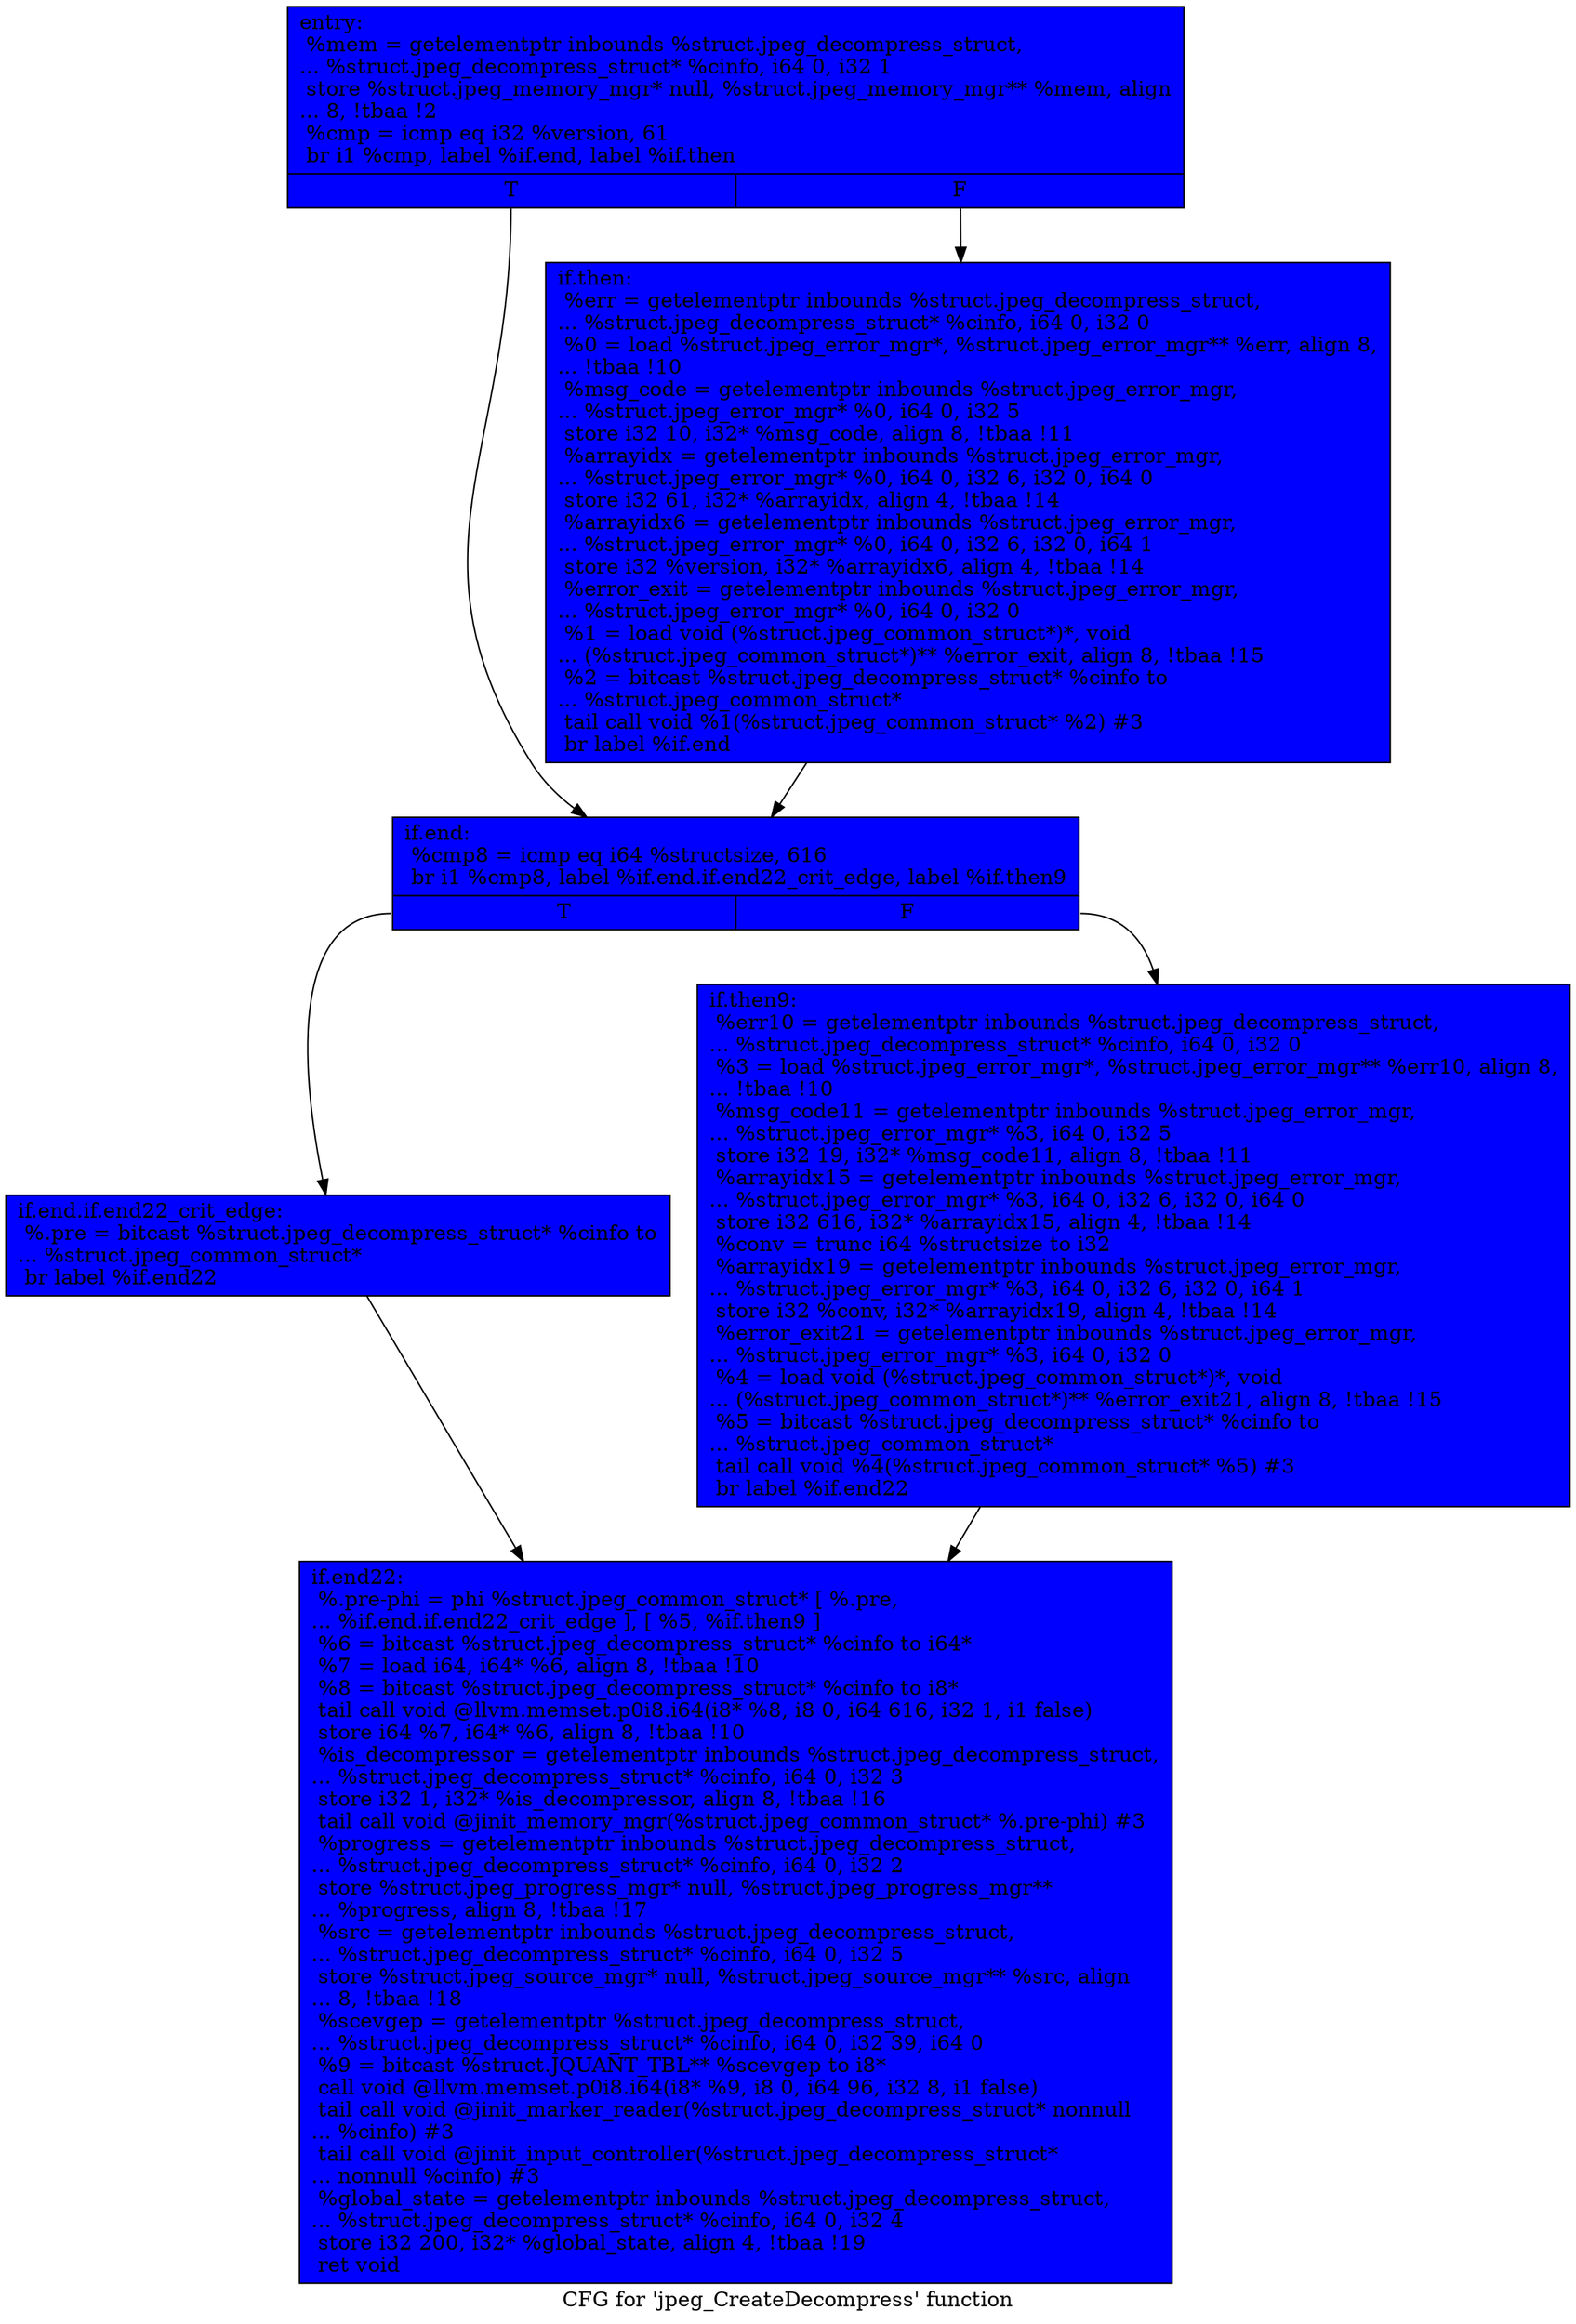 digraph "CFG for 'jpeg_CreateDecompress' function" {
	label="CFG for 'jpeg_CreateDecompress' function";

	Node0x51425b0 [shape=record, style = filled, fillcolor = blue, label="{entry:\l  %mem = getelementptr inbounds %struct.jpeg_decompress_struct,\l... %struct.jpeg_decompress_struct* %cinfo, i64 0, i32 1\l  store %struct.jpeg_memory_mgr* null, %struct.jpeg_memory_mgr** %mem, align\l... 8, !tbaa !2\l  %cmp = icmp eq i32 %version, 61\l  br i1 %cmp, label %if.end, label %if.then\l|{<s0>T|<s1>F}}"];
	Node0x51425b0:s0 -> Node0x51443e0;
	Node0x51425b0:s1 -> Node0x51444b0;
	Node0x51444b0 [shape=record, style = filled, fillcolor = blue, label="{if.then:                                          \l  %err = getelementptr inbounds %struct.jpeg_decompress_struct,\l... %struct.jpeg_decompress_struct* %cinfo, i64 0, i32 0\l  %0 = load %struct.jpeg_error_mgr*, %struct.jpeg_error_mgr** %err, align 8,\l... !tbaa !10\l  %msg_code = getelementptr inbounds %struct.jpeg_error_mgr,\l... %struct.jpeg_error_mgr* %0, i64 0, i32 5\l  store i32 10, i32* %msg_code, align 8, !tbaa !11\l  %arrayidx = getelementptr inbounds %struct.jpeg_error_mgr,\l... %struct.jpeg_error_mgr* %0, i64 0, i32 6, i32 0, i64 0\l  store i32 61, i32* %arrayidx, align 4, !tbaa !14\l  %arrayidx6 = getelementptr inbounds %struct.jpeg_error_mgr,\l... %struct.jpeg_error_mgr* %0, i64 0, i32 6, i32 0, i64 1\l  store i32 %version, i32* %arrayidx6, align 4, !tbaa !14\l  %error_exit = getelementptr inbounds %struct.jpeg_error_mgr,\l... %struct.jpeg_error_mgr* %0, i64 0, i32 0\l  %1 = load void (%struct.jpeg_common_struct*)*, void\l... (%struct.jpeg_common_struct*)** %error_exit, align 8, !tbaa !15\l  %2 = bitcast %struct.jpeg_decompress_struct* %cinfo to\l... %struct.jpeg_common_struct*\l  tail call void %1(%struct.jpeg_common_struct* %2) #3\l  br label %if.end\l}"];
	Node0x51444b0 -> Node0x51443e0;
	Node0x51443e0 [shape=record, style = filled, fillcolor = blue, label="{if.end:                                           \l  %cmp8 = icmp eq i64 %structsize, 616\l  br i1 %cmp8, label %if.end.if.end22_crit_edge, label %if.then9\l|{<s0>T|<s1>F}}"];
	Node0x51443e0:s0 -> Node0x5145c20;
	Node0x51443e0:s1 -> Node0x5145ce0;
	Node0x5145c20 [shape=record, style = filled, fillcolor = blue, label="{if.end.if.end22_crit_edge:                        \l  %.pre = bitcast %struct.jpeg_decompress_struct* %cinfo to\l... %struct.jpeg_common_struct*\l  br label %if.end22\l}"];
	Node0x5145c20 -> Node0x5145e70;
	Node0x5145ce0 [shape=record, style = filled, fillcolor = blue, label="{if.then9:                                         \l  %err10 = getelementptr inbounds %struct.jpeg_decompress_struct,\l... %struct.jpeg_decompress_struct* %cinfo, i64 0, i32 0\l  %3 = load %struct.jpeg_error_mgr*, %struct.jpeg_error_mgr** %err10, align 8,\l... !tbaa !10\l  %msg_code11 = getelementptr inbounds %struct.jpeg_error_mgr,\l... %struct.jpeg_error_mgr* %3, i64 0, i32 5\l  store i32 19, i32* %msg_code11, align 8, !tbaa !11\l  %arrayidx15 = getelementptr inbounds %struct.jpeg_error_mgr,\l... %struct.jpeg_error_mgr* %3, i64 0, i32 6, i32 0, i64 0\l  store i32 616, i32* %arrayidx15, align 4, !tbaa !14\l  %conv = trunc i64 %structsize to i32\l  %arrayidx19 = getelementptr inbounds %struct.jpeg_error_mgr,\l... %struct.jpeg_error_mgr* %3, i64 0, i32 6, i32 0, i64 1\l  store i32 %conv, i32* %arrayidx19, align 4, !tbaa !14\l  %error_exit21 = getelementptr inbounds %struct.jpeg_error_mgr,\l... %struct.jpeg_error_mgr* %3, i64 0, i32 0\l  %4 = load void (%struct.jpeg_common_struct*)*, void\l... (%struct.jpeg_common_struct*)** %error_exit21, align 8, !tbaa !15\l  %5 = bitcast %struct.jpeg_decompress_struct* %cinfo to\l... %struct.jpeg_common_struct*\l  tail call void %4(%struct.jpeg_common_struct* %5) #3\l  br label %if.end22\l}"];
	Node0x5145ce0 -> Node0x5145e70;
	Node0x5145e70 [shape=record, style = filled, fillcolor = blue, label="{if.end22:                                         \l  %.pre-phi = phi %struct.jpeg_common_struct* [ %.pre,\l... %if.end.if.end22_crit_edge ], [ %5, %if.then9 ]\l  %6 = bitcast %struct.jpeg_decompress_struct* %cinfo to i64*\l  %7 = load i64, i64* %6, align 8, !tbaa !10\l  %8 = bitcast %struct.jpeg_decompress_struct* %cinfo to i8*\l  tail call void @llvm.memset.p0i8.i64(i8* %8, i8 0, i64 616, i32 1, i1 false)\l  store i64 %7, i64* %6, align 8, !tbaa !10\l  %is_decompressor = getelementptr inbounds %struct.jpeg_decompress_struct,\l... %struct.jpeg_decompress_struct* %cinfo, i64 0, i32 3\l  store i32 1, i32* %is_decompressor, align 8, !tbaa !16\l  tail call void @jinit_memory_mgr(%struct.jpeg_common_struct* %.pre-phi) #3\l  %progress = getelementptr inbounds %struct.jpeg_decompress_struct,\l... %struct.jpeg_decompress_struct* %cinfo, i64 0, i32 2\l  store %struct.jpeg_progress_mgr* null, %struct.jpeg_progress_mgr**\l... %progress, align 8, !tbaa !17\l  %src = getelementptr inbounds %struct.jpeg_decompress_struct,\l... %struct.jpeg_decompress_struct* %cinfo, i64 0, i32 5\l  store %struct.jpeg_source_mgr* null, %struct.jpeg_source_mgr** %src, align\l... 8, !tbaa !18\l  %scevgep = getelementptr %struct.jpeg_decompress_struct,\l... %struct.jpeg_decompress_struct* %cinfo, i64 0, i32 39, i64 0\l  %9 = bitcast %struct.JQUANT_TBL** %scevgep to i8*\l  call void @llvm.memset.p0i8.i64(i8* %9, i8 0, i64 96, i32 8, i1 false)\l  tail call void @jinit_marker_reader(%struct.jpeg_decompress_struct* nonnull\l... %cinfo) #3\l  tail call void @jinit_input_controller(%struct.jpeg_decompress_struct*\l... nonnull %cinfo) #3\l  %global_state = getelementptr inbounds %struct.jpeg_decompress_struct,\l... %struct.jpeg_decompress_struct* %cinfo, i64 0, i32 4\l  store i32 200, i32* %global_state, align 4, !tbaa !19\l  ret void\l}"];
}
